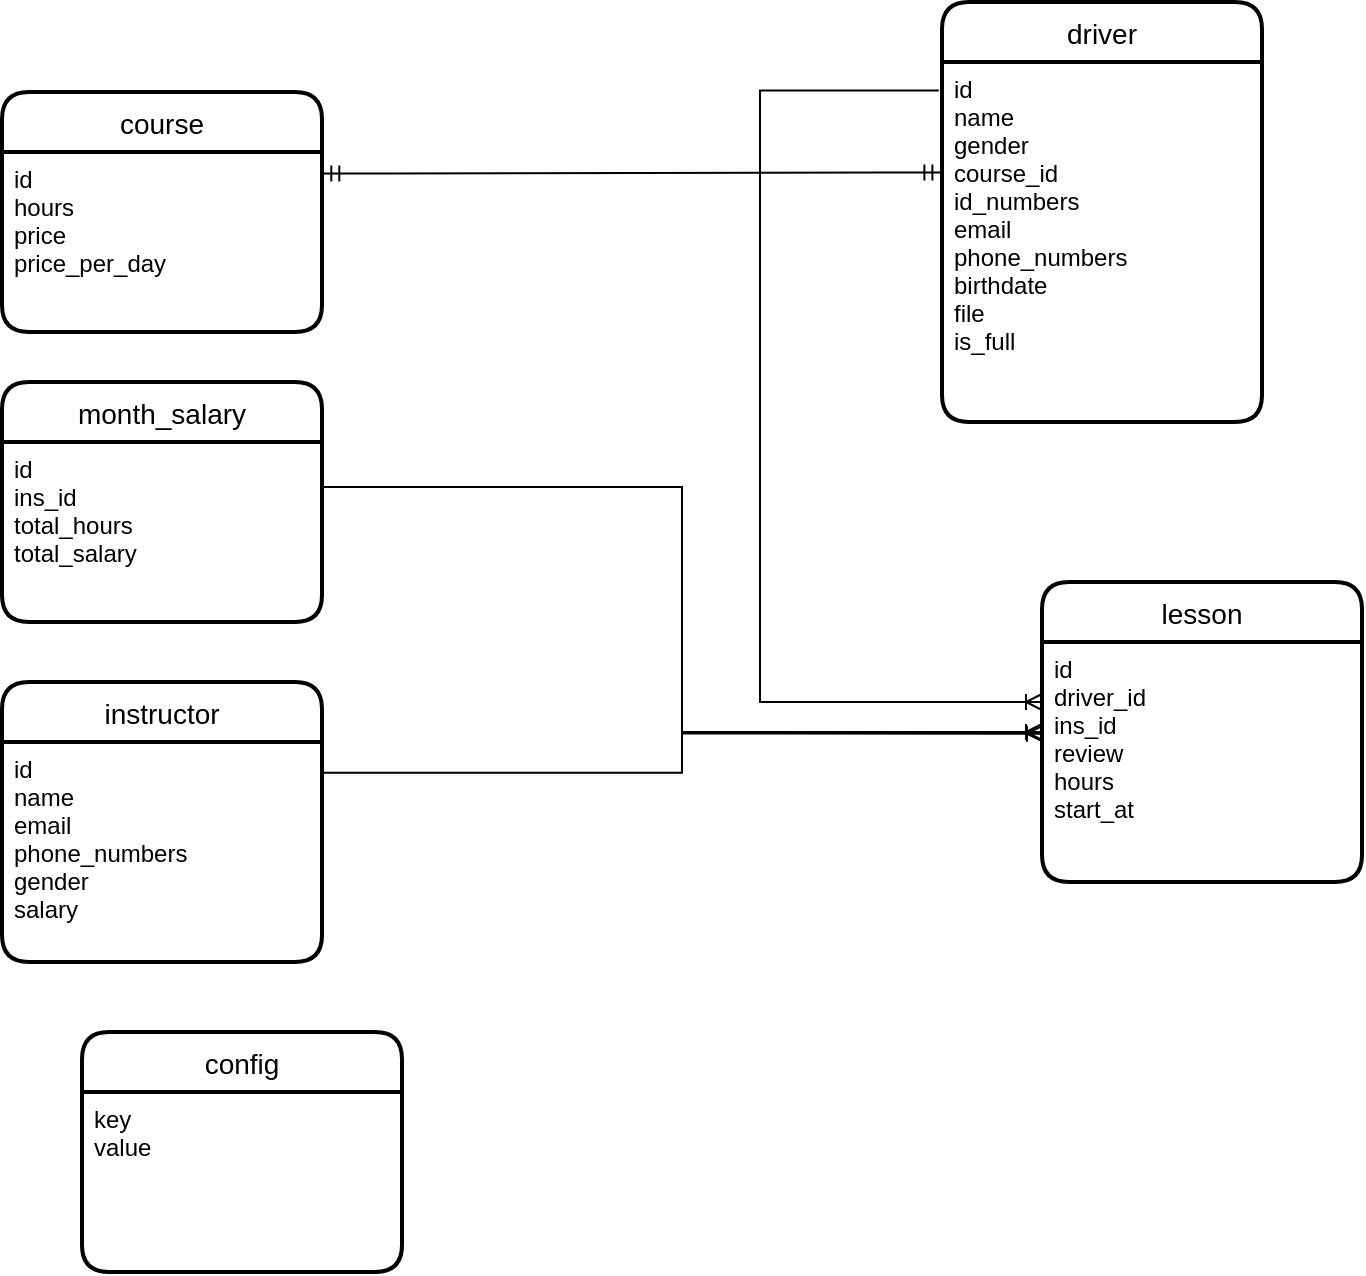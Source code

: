 <mxfile version="18.1.1" type="device"><diagram id="ikT-spZD6qVPxgZsA2uT" name="Page-1"><mxGraphModel dx="1038" dy="539" grid="1" gridSize="10" guides="1" tooltips="1" connect="1" arrows="1" fold="1" page="1" pageScale="1" pageWidth="827" pageHeight="1169" math="0" shadow="0"><root><mxCell id="0"/><mxCell id="1" parent="0"/><mxCell id="C7lLQzTX-ZYcaYzmwELE-5" value="instructor" style="swimlane;childLayout=stackLayout;horizontal=1;startSize=30;horizontalStack=0;rounded=1;fontSize=14;fontStyle=0;strokeWidth=2;resizeParent=0;resizeLast=1;shadow=0;dashed=0;align=center;" parent="1" vertex="1"><mxGeometry x="140" y="350" width="160" height="140" as="geometry"/></mxCell><mxCell id="C7lLQzTX-ZYcaYzmwELE-6" value="id&#10;name&#10;email&#10;phone_numbers&#10;gender&#10;salary" style="align=left;strokeColor=none;fillColor=none;spacingLeft=4;fontSize=12;verticalAlign=top;resizable=0;rotatable=0;part=1;" parent="C7lLQzTX-ZYcaYzmwELE-5" vertex="1"><mxGeometry y="30" width="160" height="110" as="geometry"/></mxCell><mxCell id="C7lLQzTX-ZYcaYzmwELE-7" value="driver" style="swimlane;childLayout=stackLayout;horizontal=1;startSize=30;horizontalStack=0;rounded=1;fontSize=14;fontStyle=0;strokeWidth=2;resizeParent=0;resizeLast=1;shadow=0;dashed=0;align=center;" parent="1" vertex="1"><mxGeometry x="610" y="10" width="160" height="210" as="geometry"/></mxCell><mxCell id="C7lLQzTX-ZYcaYzmwELE-8" value="id&#10;name&#10;gender&#10;course_id&#10;id_numbers&#10;email&#10;phone_numbers&#10;birthdate&#10;file&#10;is_full" style="align=left;strokeColor=none;fillColor=none;spacingLeft=4;fontSize=12;verticalAlign=top;resizable=0;rotatable=0;part=1;" parent="C7lLQzTX-ZYcaYzmwELE-7" vertex="1"><mxGeometry y="30" width="160" height="180" as="geometry"/></mxCell><mxCell id="C7lLQzTX-ZYcaYzmwELE-9" value="course" style="swimlane;childLayout=stackLayout;horizontal=1;startSize=30;horizontalStack=0;rounded=1;fontSize=14;fontStyle=0;strokeWidth=2;resizeParent=0;resizeLast=1;shadow=0;dashed=0;align=center;" parent="1" vertex="1"><mxGeometry x="140" y="55" width="160" height="120" as="geometry"/></mxCell><mxCell id="C7lLQzTX-ZYcaYzmwELE-10" value="id&#10;hours&#10;price&#10;price_per_day&#10;" style="align=left;strokeColor=none;fillColor=none;spacingLeft=4;fontSize=12;verticalAlign=top;resizable=0;rotatable=0;part=1;" parent="C7lLQzTX-ZYcaYzmwELE-9" vertex="1"><mxGeometry y="30" width="160" height="90" as="geometry"/></mxCell><mxCell id="C7lLQzTX-ZYcaYzmwELE-11" value="lesson" style="swimlane;childLayout=stackLayout;horizontal=1;startSize=30;horizontalStack=0;rounded=1;fontSize=14;fontStyle=0;strokeWidth=2;resizeParent=0;resizeLast=1;shadow=0;dashed=0;align=center;" parent="1" vertex="1"><mxGeometry x="660" y="300" width="160" height="150" as="geometry"/></mxCell><mxCell id="C7lLQzTX-ZYcaYzmwELE-12" value="id&#10;driver_id&#10;ins_id&#10;review&#10;hours&#10;start_at&#10;&#10;" style="align=left;strokeColor=none;fillColor=none;spacingLeft=4;fontSize=12;verticalAlign=top;resizable=0;rotatable=0;part=1;" parent="C7lLQzTX-ZYcaYzmwELE-11" vertex="1"><mxGeometry y="30" width="160" height="120" as="geometry"/></mxCell><mxCell id="C7lLQzTX-ZYcaYzmwELE-15" value="config" style="swimlane;childLayout=stackLayout;horizontal=1;startSize=30;horizontalStack=0;rounded=1;fontSize=14;fontStyle=0;strokeWidth=2;resizeParent=0;resizeLast=1;shadow=0;dashed=0;align=center;" parent="1" vertex="1"><mxGeometry x="180" y="525" width="160" height="120" as="geometry"/></mxCell><mxCell id="C7lLQzTX-ZYcaYzmwELE-16" value="key&#10;value" style="align=left;strokeColor=none;fillColor=none;spacingLeft=4;fontSize=12;verticalAlign=top;resizable=0;rotatable=0;part=1;" parent="C7lLQzTX-ZYcaYzmwELE-15" vertex="1"><mxGeometry y="30" width="160" height="90" as="geometry"/></mxCell><mxCell id="C7lLQzTX-ZYcaYzmwELE-28" value="month_salary" style="swimlane;childLayout=stackLayout;horizontal=1;startSize=30;horizontalStack=0;rounded=1;fontSize=14;fontStyle=0;strokeWidth=2;resizeParent=0;resizeLast=1;shadow=0;dashed=0;align=center;" parent="1" vertex="1"><mxGeometry x="140" y="200" width="160" height="120" as="geometry"/></mxCell><mxCell id="C7lLQzTX-ZYcaYzmwELE-29" value="id&#10;ins_id&#10;total_hours&#10;total_salary&#10;" style="align=left;strokeColor=none;fillColor=none;spacingLeft=4;fontSize=12;verticalAlign=top;resizable=0;rotatable=0;part=1;" parent="C7lLQzTX-ZYcaYzmwELE-28" vertex="1"><mxGeometry y="30" width="160" height="90" as="geometry"/></mxCell><mxCell id="C7lLQzTX-ZYcaYzmwELE-36" value="" style="edgeStyle=orthogonalEdgeStyle;fontSize=12;html=1;endArrow=ERoneToMany;rounded=0;exitX=-0.01;exitY=0.079;exitDx=0;exitDy=0;exitPerimeter=0;entryX=0;entryY=0.25;entryDx=0;entryDy=0;" parent="1" source="C7lLQzTX-ZYcaYzmwELE-8" target="C7lLQzTX-ZYcaYzmwELE-12" edge="1"><mxGeometry width="100" height="100" relative="1" as="geometry"><mxPoint x="360" y="300" as="sourcePoint"/><mxPoint x="600" y="350" as="targetPoint"/><Array as="points"><mxPoint x="519" y="54"/><mxPoint x="519" y="360"/></Array></mxGeometry></mxCell><mxCell id="C7lLQzTX-ZYcaYzmwELE-38" value="" style="edgeStyle=orthogonalEdgeStyle;fontSize=12;html=1;endArrow=ERoneToMany;rounded=0;exitX=0.998;exitY=0.14;exitDx=0;exitDy=0;exitPerimeter=0;entryX=0;entryY=0.5;entryDx=0;entryDy=0;" parent="1" source="C7lLQzTX-ZYcaYzmwELE-6" target="C7lLQzTX-ZYcaYzmwELE-11" edge="1"><mxGeometry width="100" height="100" relative="1" as="geometry"><mxPoint x="360" y="380" as="sourcePoint"/><mxPoint x="460" y="280" as="targetPoint"/></mxGeometry></mxCell><mxCell id="zQhSzWXORvooLryeId4R-1" value="" style="edgeStyle=entityRelationEdgeStyle;fontSize=12;html=1;endArrow=ERmandOne;startArrow=ERmandOne;rounded=0;exitX=1.004;exitY=0.12;exitDx=0;exitDy=0;exitPerimeter=0;entryX=-0.005;entryY=0.307;entryDx=0;entryDy=0;entryPerimeter=0;" parent="1" source="C7lLQzTX-ZYcaYzmwELE-10" target="C7lLQzTX-ZYcaYzmwELE-8" edge="1"><mxGeometry width="100" height="100" relative="1" as="geometry"><mxPoint x="380" y="310" as="sourcePoint"/><mxPoint x="480" y="210" as="targetPoint"/></mxGeometry></mxCell><mxCell id="KJ8y1hmaLbZheRsoPWQi-1" value="" style="edgeStyle=orthogonalEdgeStyle;fontSize=12;html=1;endArrow=ERoneToMany;rounded=0;entryX=0.003;entryY=0.382;entryDx=0;entryDy=0;entryPerimeter=0;exitX=1;exitY=0.25;exitDx=0;exitDy=0;" edge="1" parent="1" source="C7lLQzTX-ZYcaYzmwELE-29" target="C7lLQzTX-ZYcaYzmwELE-12"><mxGeometry width="100" height="100" relative="1" as="geometry"><mxPoint x="300" y="261" as="sourcePoint"/><mxPoint x="460" y="230" as="targetPoint"/></mxGeometry></mxCell></root></mxGraphModel></diagram></mxfile>